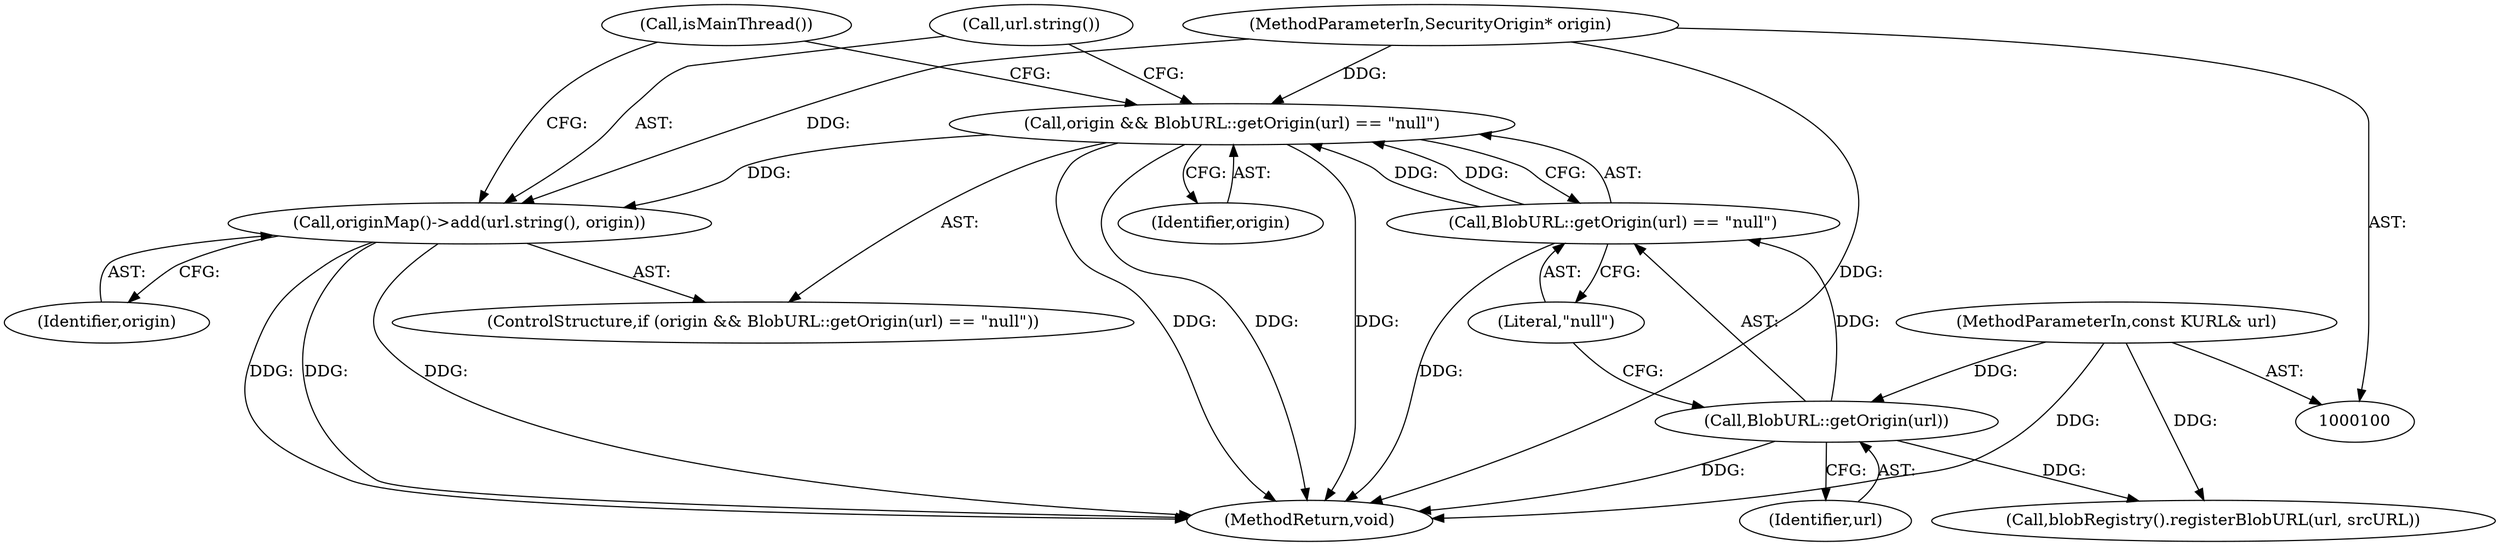 digraph "0_Chrome_d0c31f0342cefc46a3b3d80359a9779d044d4c0d_10@pointer" {
"1000112" [label="(Call,originMap()->add(url.string(), origin))"];
"1000106" [label="(Call,origin && BlobURL::getOrigin(url) == \"null\")"];
"1000101" [label="(MethodParameterIn,SecurityOrigin* origin)"];
"1000108" [label="(Call,BlobURL::getOrigin(url) == \"null\")"];
"1000109" [label="(Call,BlobURL::getOrigin(url))"];
"1000102" [label="(MethodParameterIn,const KURL& url)"];
"1000114" [label="(Identifier,origin)"];
"1000106" [label="(Call,origin && BlobURL::getOrigin(url) == \"null\")"];
"1000105" [label="(ControlStructure,if (origin && BlobURL::getOrigin(url) == \"null\"))"];
"1000101" [label="(MethodParameterIn,SecurityOrigin* origin)"];
"1000113" [label="(Call,url.string())"];
"1000102" [label="(MethodParameterIn,const KURL& url)"];
"1000108" [label="(Call,BlobURL::getOrigin(url) == \"null\")"];
"1000107" [label="(Identifier,origin)"];
"1000116" [label="(Call,isMainThread())"];
"1000112" [label="(Call,originMap()->add(url.string(), origin))"];
"1000110" [label="(Identifier,url)"];
"1000132" [label="(MethodReturn,void)"];
"1000117" [label="(Call,blobRegistry().registerBlobURL(url, srcURL))"];
"1000111" [label="(Literal,\"null\")"];
"1000109" [label="(Call,BlobURL::getOrigin(url))"];
"1000112" -> "1000105"  [label="AST: "];
"1000112" -> "1000114"  [label="CFG: "];
"1000113" -> "1000112"  [label="AST: "];
"1000114" -> "1000112"  [label="AST: "];
"1000116" -> "1000112"  [label="CFG: "];
"1000112" -> "1000132"  [label="DDG: "];
"1000112" -> "1000132"  [label="DDG: "];
"1000112" -> "1000132"  [label="DDG: "];
"1000106" -> "1000112"  [label="DDG: "];
"1000101" -> "1000112"  [label="DDG: "];
"1000106" -> "1000105"  [label="AST: "];
"1000106" -> "1000107"  [label="CFG: "];
"1000106" -> "1000108"  [label="CFG: "];
"1000107" -> "1000106"  [label="AST: "];
"1000108" -> "1000106"  [label="AST: "];
"1000113" -> "1000106"  [label="CFG: "];
"1000116" -> "1000106"  [label="CFG: "];
"1000106" -> "1000132"  [label="DDG: "];
"1000106" -> "1000132"  [label="DDG: "];
"1000106" -> "1000132"  [label="DDG: "];
"1000101" -> "1000106"  [label="DDG: "];
"1000108" -> "1000106"  [label="DDG: "];
"1000108" -> "1000106"  [label="DDG: "];
"1000101" -> "1000100"  [label="AST: "];
"1000101" -> "1000132"  [label="DDG: "];
"1000108" -> "1000111"  [label="CFG: "];
"1000109" -> "1000108"  [label="AST: "];
"1000111" -> "1000108"  [label="AST: "];
"1000108" -> "1000132"  [label="DDG: "];
"1000109" -> "1000108"  [label="DDG: "];
"1000109" -> "1000110"  [label="CFG: "];
"1000110" -> "1000109"  [label="AST: "];
"1000111" -> "1000109"  [label="CFG: "];
"1000109" -> "1000132"  [label="DDG: "];
"1000102" -> "1000109"  [label="DDG: "];
"1000109" -> "1000117"  [label="DDG: "];
"1000102" -> "1000100"  [label="AST: "];
"1000102" -> "1000132"  [label="DDG: "];
"1000102" -> "1000117"  [label="DDG: "];
}
